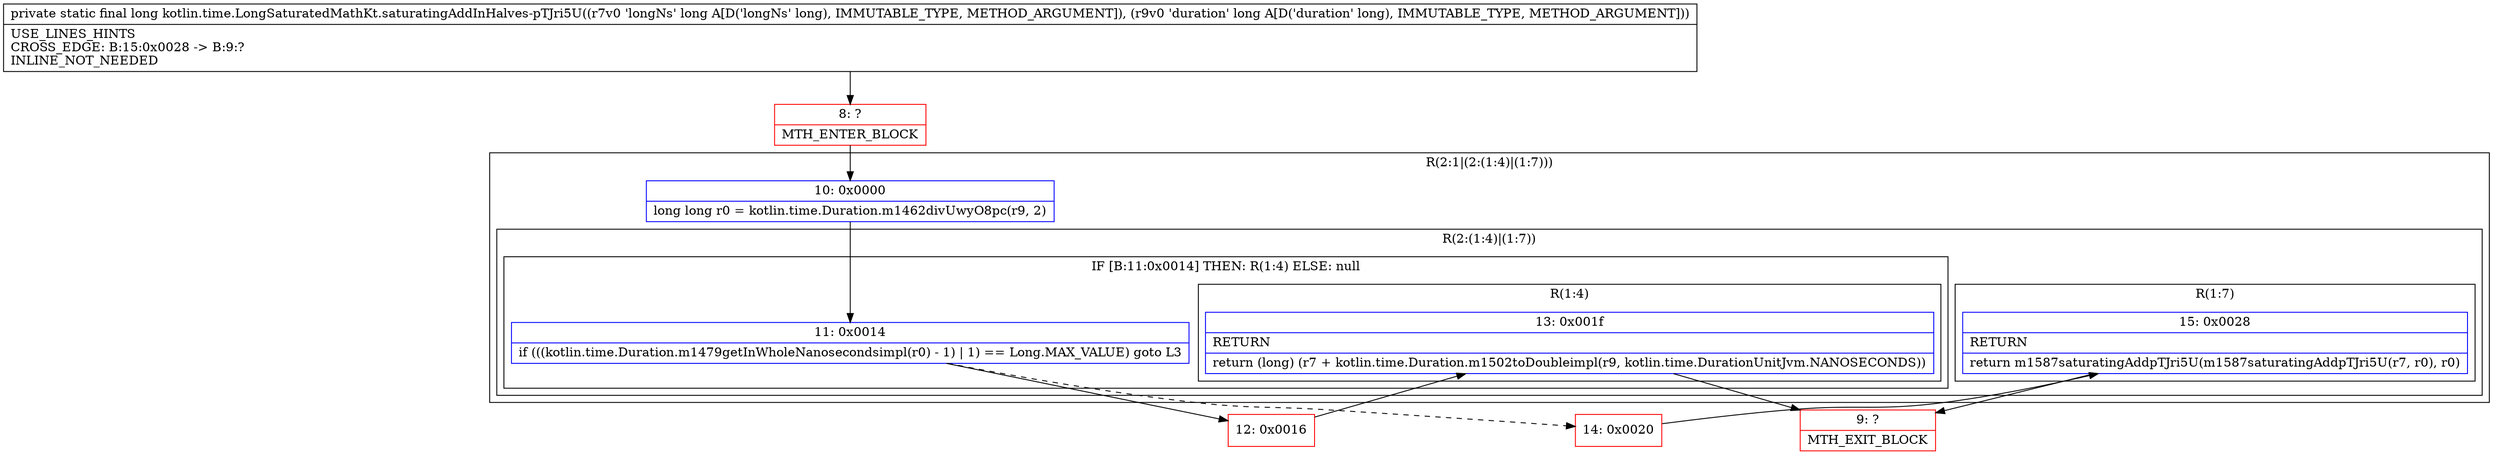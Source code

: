 digraph "CFG forkotlin.time.LongSaturatedMathKt.saturatingAddInHalves\-pTJri5U(JJ)J" {
subgraph cluster_Region_1560813239 {
label = "R(2:1|(2:(1:4)|(1:7)))";
node [shape=record,color=blue];
Node_10 [shape=record,label="{10\:\ 0x0000|long long r0 = kotlin.time.Duration.m1462divUwyO8pc(r9, 2)\l}"];
subgraph cluster_Region_1354301169 {
label = "R(2:(1:4)|(1:7))";
node [shape=record,color=blue];
subgraph cluster_IfRegion_1264417073 {
label = "IF [B:11:0x0014] THEN: R(1:4) ELSE: null";
node [shape=record,color=blue];
Node_11 [shape=record,label="{11\:\ 0x0014|if (((kotlin.time.Duration.m1479getInWholeNanosecondsimpl(r0) \- 1) \| 1) == Long.MAX_VALUE) goto L3\l}"];
subgraph cluster_Region_1599924915 {
label = "R(1:4)";
node [shape=record,color=blue];
Node_13 [shape=record,label="{13\:\ 0x001f|RETURN\l|return (long) (r7 + kotlin.time.Duration.m1502toDoubleimpl(r9, kotlin.time.DurationUnitJvm.NANOSECONDS))\l}"];
}
}
subgraph cluster_Region_695278607 {
label = "R(1:7)";
node [shape=record,color=blue];
Node_15 [shape=record,label="{15\:\ 0x0028|RETURN\l|return m1587saturatingAddpTJri5U(m1587saturatingAddpTJri5U(r7, r0), r0)\l}"];
}
}
}
Node_8 [shape=record,color=red,label="{8\:\ ?|MTH_ENTER_BLOCK\l}"];
Node_12 [shape=record,color=red,label="{12\:\ 0x0016}"];
Node_9 [shape=record,color=red,label="{9\:\ ?|MTH_EXIT_BLOCK\l}"];
Node_14 [shape=record,color=red,label="{14\:\ 0x0020}"];
MethodNode[shape=record,label="{private static final long kotlin.time.LongSaturatedMathKt.saturatingAddInHalves\-pTJri5U((r7v0 'longNs' long A[D('longNs' long), IMMUTABLE_TYPE, METHOD_ARGUMENT]), (r9v0 'duration' long A[D('duration' long), IMMUTABLE_TYPE, METHOD_ARGUMENT]))  | USE_LINES_HINTS\lCROSS_EDGE: B:15:0x0028 \-\> B:9:?\lINLINE_NOT_NEEDED\l}"];
MethodNode -> Node_8;Node_10 -> Node_11;
Node_11 -> Node_12;
Node_11 -> Node_14[style=dashed];
Node_13 -> Node_9;
Node_15 -> Node_9;
Node_8 -> Node_10;
Node_12 -> Node_13;
Node_14 -> Node_15;
}

